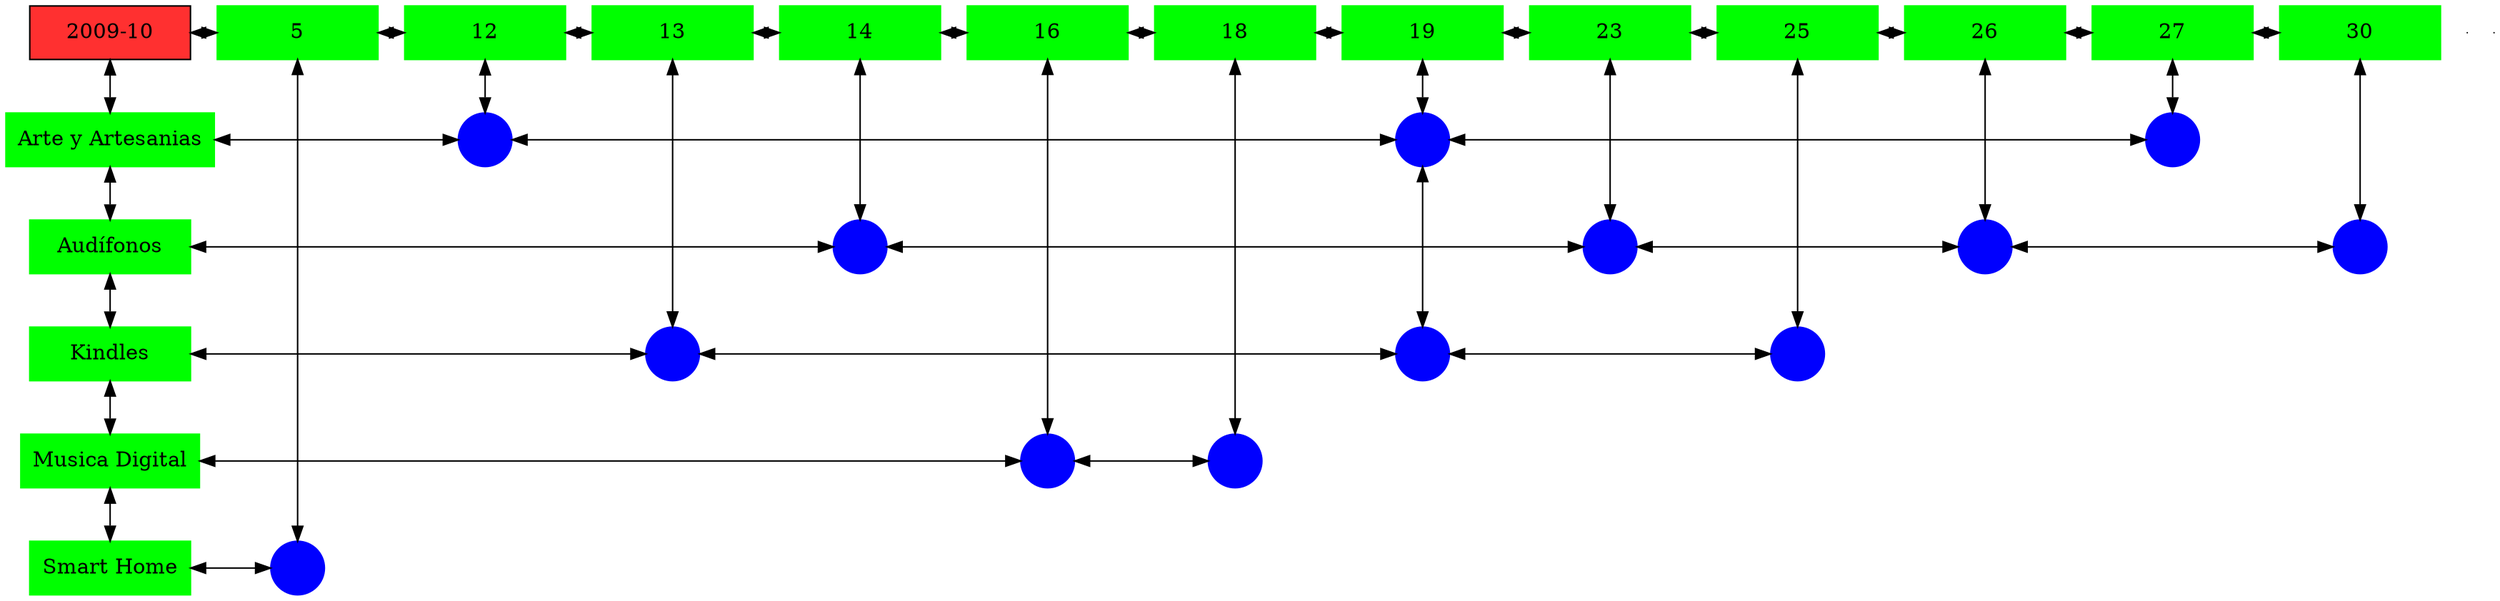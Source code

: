 digraph G{
node[shape="box"];
nodeMt[ label = "2009-10", width = 1.5, style = filled, fillcolor = firebrick1, group = 1 ];
e0[ shape = point, width = 0 ];
e1[ shape = point, width = 0 ];
node0xc0021fc460[label="5",color=green,style =filled,width = 1.5 group=5];
nodeMt->node0xc0021fc460[dir="both"];
{rank=same;nodeMt;node0xc0021fc460;}
node0xc001eafc70[label="12",color=green,style =filled,width = 1.5 group=12];
node0xc0021fc460->node0xc001eafc70[dir="both"];
{rank=same;node0xc0021fc460;node0xc001eafc70;}
node0xc001ec1e00[label="13",color=green,style =filled,width = 1.5 group=13];
node0xc001eafc70->node0xc001ec1e00[dir="both"];
{rank=same;node0xc001eafc70;node0xc001ec1e00;}
node0xc00208b310[label="14",color=green,style =filled,width = 1.5 group=14];
node0xc001ec1e00->node0xc00208b310[dir="both"];
{rank=same;node0xc001ec1e00;node0xc00208b310;}
node0xc002294820[label="16",color=green,style =filled,width = 1.5 group=16];
node0xc00208b310->node0xc002294820[dir="both"];
{rank=same;node0xc00208b310;node0xc002294820;}
node0xc001f876d0[label="18",color=green,style =filled,width = 1.5 group=18];
node0xc002294820->node0xc001f876d0[dir="both"];
{rank=same;node0xc002294820;node0xc001f876d0;}
node0xc001ec1310[label="19",color=green,style =filled,width = 1.5 group=19];
node0xc001f876d0->node0xc001ec1310[dir="both"];
{rank=same;node0xc001f876d0;node0xc001ec1310;}
node0xc001f3e000[label="23",color=green,style =filled,width = 1.5 group=23];
node0xc001ec1310->node0xc001f3e000[dir="both"];
{rank=same;node0xc001ec1310;node0xc001f3e000;}
node0xc001f93680[label="25",color=green,style =filled,width = 1.5 group=25];
node0xc001f3e000->node0xc001f93680[dir="both"];
{rank=same;node0xc001f3e000;node0xc001f93680;}
node0xc001e47d60[label="26",color=green,style =filled,width = 1.5 group=26];
node0xc001f93680->node0xc001e47d60[dir="both"];
{rank=same;node0xc001f93680;node0xc001e47d60;}
node0xc0020407d0[label="27",color=green,style =filled,width = 1.5 group=27];
node0xc001e47d60->node0xc0020407d0[dir="both"];
{rank=same;node0xc001e47d60;node0xc0020407d0;}
node0xc00225c4b0[label="30",color=green,style =filled,width = 1.5 group=30];
node0xc0020407d0->node0xc00225c4b0[dir="both"];
{rank=same;node0xc0020407d0;node0xc00225c4b0;}
node0xc001eafc20[label="Arte y Artesanias",color=green,style =filled width = 1.5 group=1];
node0xc001ebc480[label="",color=blue,style =filled, width = 0.5 group=12 shape=circle];
node0xc001eafc20->node0xc001ebc480[dir="both"];
{rank=same;node0xc001eafc20;node0xc001ebc480;}
node0xc002218d00[label="",color=blue,style =filled, width = 0.5 group=19 shape=circle];
node0xc001ebc480->node0xc002218d00[dir="both"];
{rank=same;node0xc002218d00;node0xc001ebc480;}
node0xc002039380[label="",color=blue,style =filled, width = 0.5 group=27 shape=circle];
node0xc002218d00->node0xc002039380[dir="both"];
{rank=same;node0xc002039380;node0xc002218d00;}
node0xc001e47d10[label="Audífonos",color=green,style =filled width = 1.5 group=1];
node0xc00208cd80[label="",color=blue,style =filled, width = 0.5 group=14 shape=circle];
node0xc001e47d10->node0xc00208cd80[dir="both"];
{rank=same;node0xc001e47d10;node0xc00208cd80;}
node0xc001f29a00[label="",color=blue,style =filled, width = 0.5 group=23 shape=circle];
node0xc00208cd80->node0xc001f29a00[dir="both"];
{rank=same;node0xc001f29a00;node0xc00208cd80;}
node0xc001e45280[label="",color=blue,style =filled, width = 0.5 group=26 shape=circle];
node0xc001f29a00->node0xc001e45280[dir="both"];
{rank=same;node0xc001e45280;node0xc001f29a00;}
node0xc002258980[label="",color=blue,style =filled, width = 0.5 group=30 shape=circle];
node0xc001e45280->node0xc002258980[dir="both"];
{rank=same;node0xc002258980;node0xc001e45280;}
node0xc001ec12c0[label="Kindles",color=green,style =filled width = 1.5 group=1];
node0xc001ebd900[label="",color=blue,style =filled, width = 0.5 group=13 shape=circle];
node0xc001ec12c0->node0xc001ebd900[dir="both"];
{rank=same;node0xc001ec12c0;node0xc001ebd900;}
node0xc001ebd200[label="",color=blue,style =filled, width = 0.5 group=19 shape=circle];
node0xc001ebd900->node0xc001ebd200[dir="both"];
{rank=same;node0xc001ebd200;node0xc001ebd900;}
node0xc001f98280[label="",color=blue,style =filled, width = 0.5 group=25 shape=circle];
node0xc001ebd200->node0xc001f98280[dir="both"];
{rank=same;node0xc001f98280;node0xc001ebd200;}
node0xc001f87680[label="Musica Digital",color=green,style =filled width = 1.5 group=1];
node0xc002298200[label="",color=blue,style =filled, width = 0.5 group=16 shape=circle];
node0xc001f87680->node0xc002298200[dir="both"];
{rank=same;node0xc001f87680;node0xc002298200;}
node0xc001f88d80[label="",color=blue,style =filled, width = 0.5 group=18 shape=circle];
node0xc002298200->node0xc001f88d80[dir="both"];
{rank=same;node0xc001f88d80;node0xc002298200;}
node0xc0021fc410[label="Smart Home",color=green,style =filled width = 1.5 group=1];
node0xc0021ebf00[label="",color=blue,style =filled, width = 0.5 group=5 shape=circle];
node0xc0021fc410->node0xc0021ebf00[dir="both"];
{rank=same;node0xc0021fc410;node0xc0021ebf00;}
node0xc0021fc460->node0xc0021ebf00[dir="both"];
node0xc001eafc70->node0xc001ebc480[dir="both"];
node0xc001ec1e00->node0xc001ebd900[dir="both"];
node0xc00208b310->node0xc00208cd80[dir="both"];
node0xc002294820->node0xc002298200[dir="both"];
node0xc001f876d0->node0xc001f88d80[dir="both"];
node0xc001ec1310->node0xc002218d00[dir="both"];
node0xc002218d00->node0xc001ebd200[dir="both"];
node0xc001f3e000->node0xc001f29a00[dir="both"];
node0xc001f93680->node0xc001f98280[dir="both"];
node0xc001e47d60->node0xc001e45280[dir="both"];
node0xc0020407d0->node0xc002039380[dir="both"];
node0xc00225c4b0->node0xc002258980[dir="both"];
nodeMt->node0xc001eafc20[dir="both"];
node0xc001eafc20->node0xc001e47d10[dir="both"];
node0xc001e47d10->node0xc001ec12c0[dir="both"];
node0xc001ec12c0->node0xc001f87680[dir="both"];
node0xc001f87680->node0xc0021fc410[dir="both"];
}
